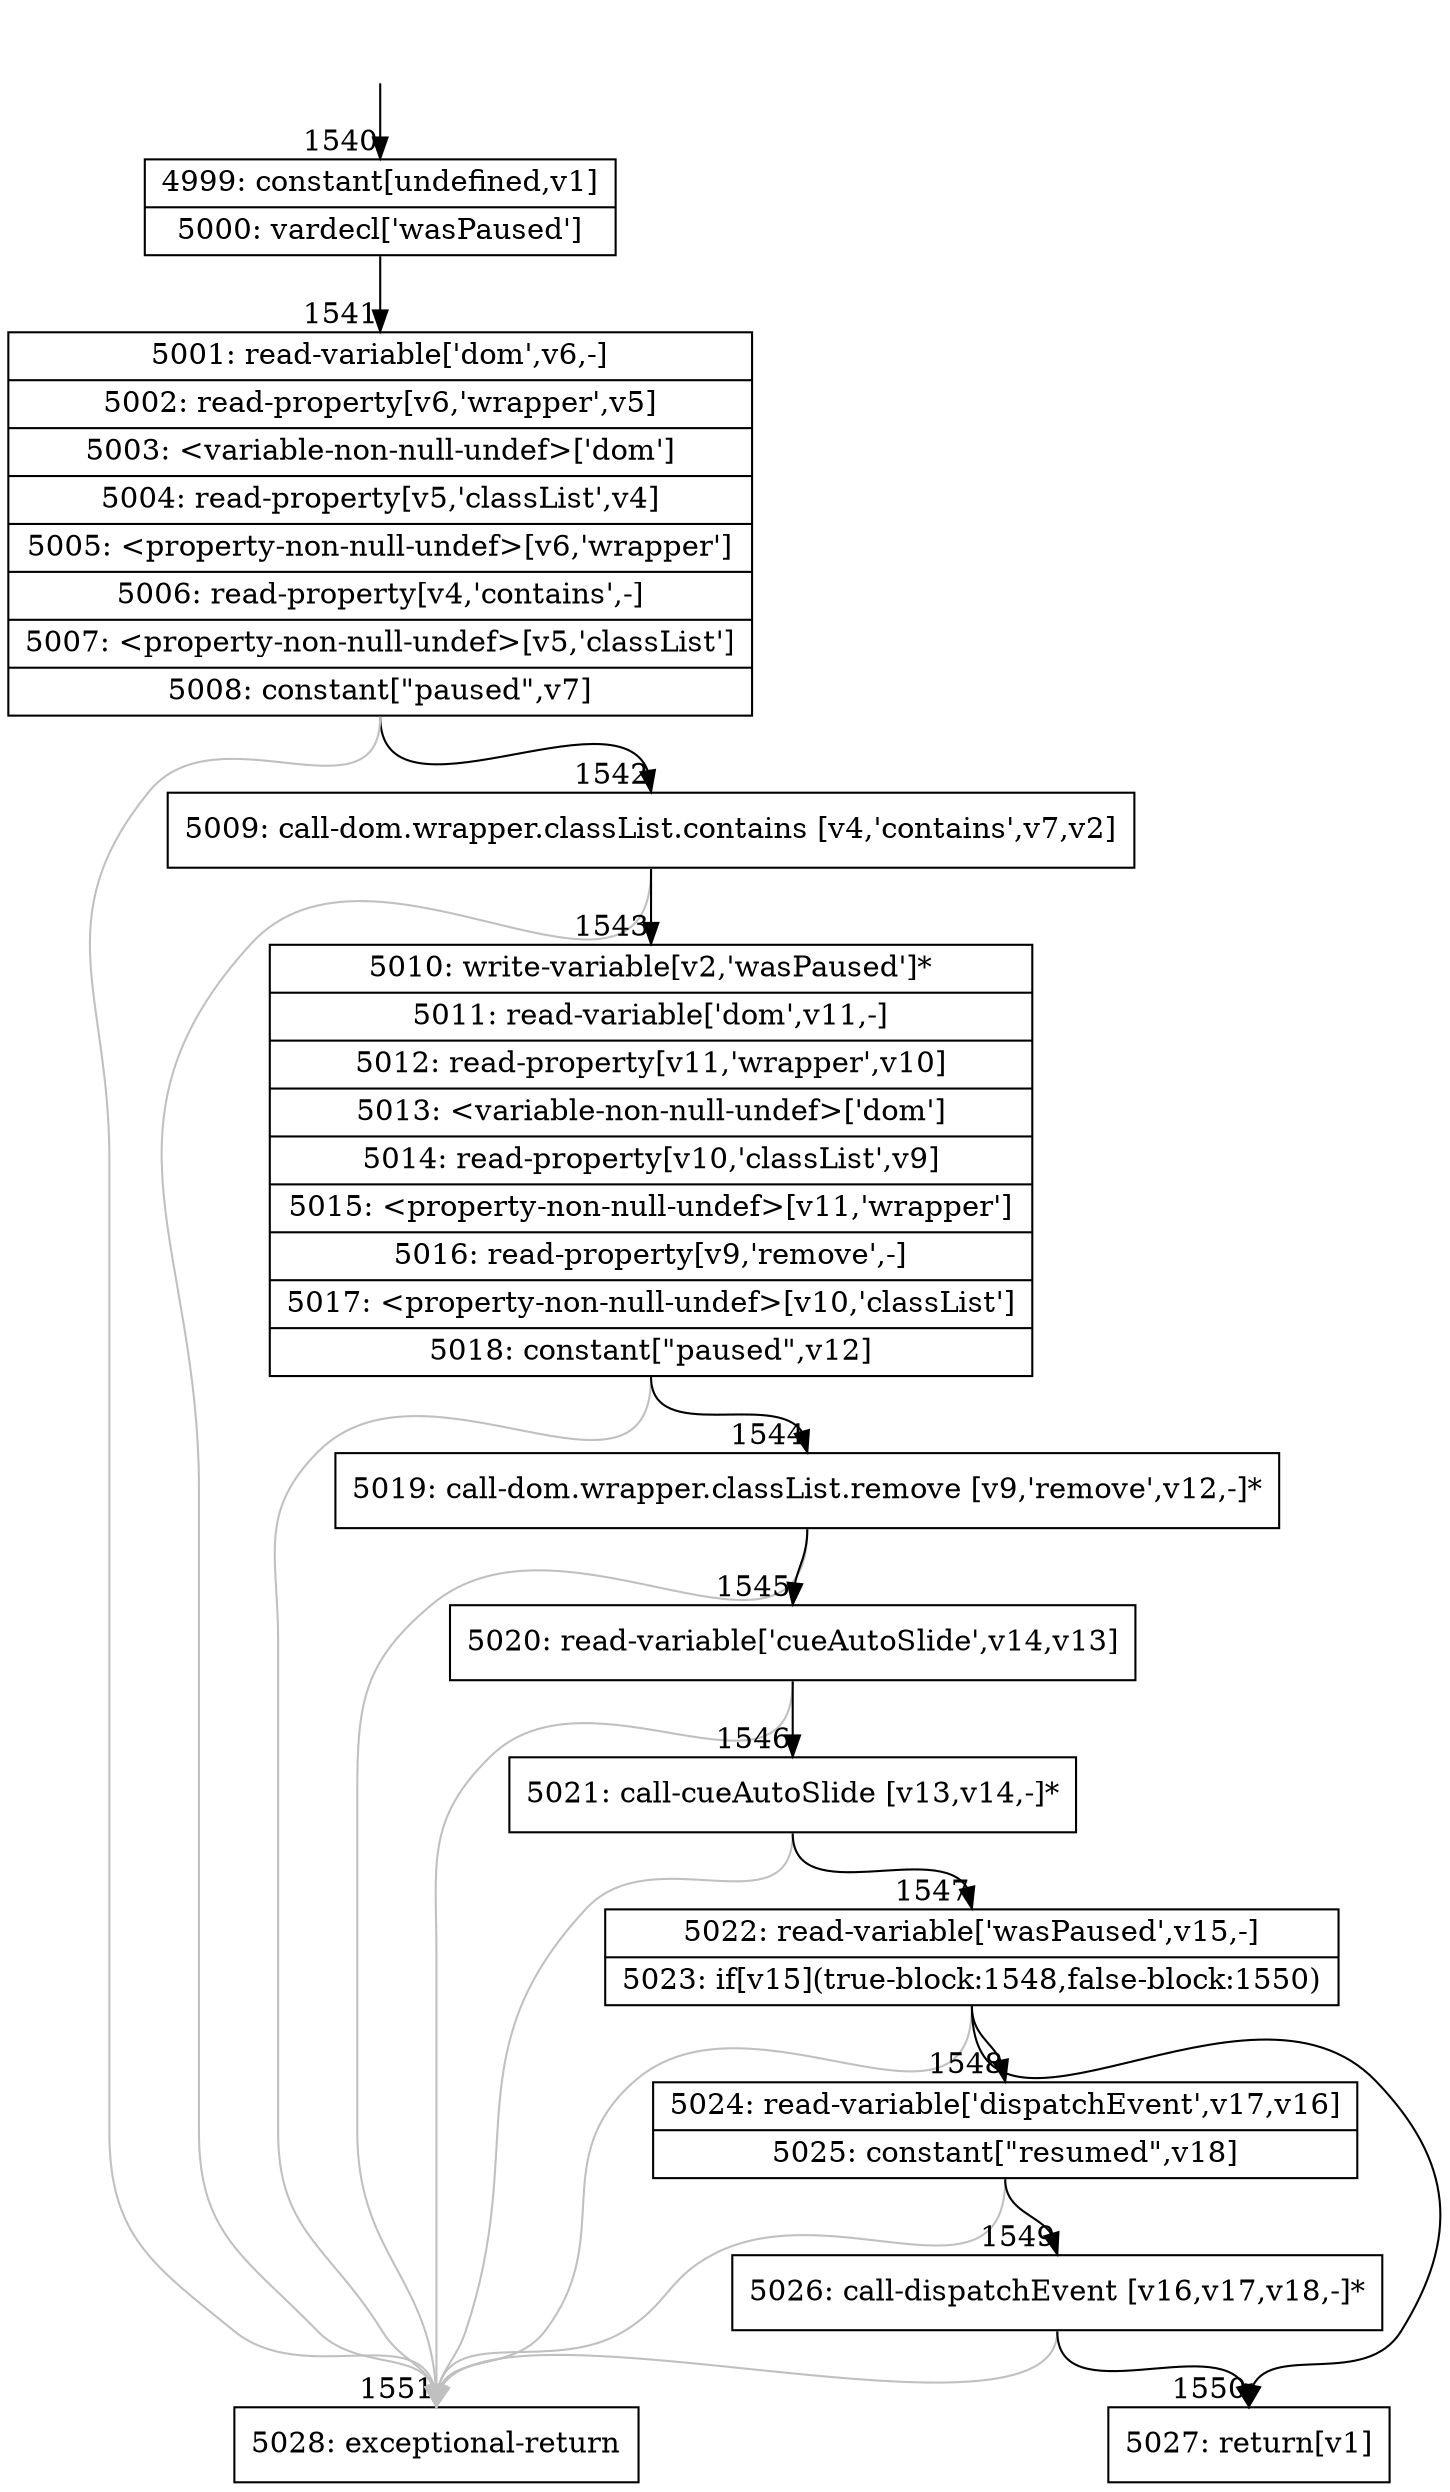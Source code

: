 digraph {
rankdir="TD"
BB_entry102[shape=none,label=""];
BB_entry102 -> BB1540 [tailport=s, headport=n, headlabel="    1540"]
BB1540 [shape=record label="{4999: constant[undefined,v1]|5000: vardecl['wasPaused']}" ] 
BB1540 -> BB1541 [tailport=s, headport=n, headlabel="      1541"]
BB1541 [shape=record label="{5001: read-variable['dom',v6,-]|5002: read-property[v6,'wrapper',v5]|5003: \<variable-non-null-undef\>['dom']|5004: read-property[v5,'classList',v4]|5005: \<property-non-null-undef\>[v6,'wrapper']|5006: read-property[v4,'contains',-]|5007: \<property-non-null-undef\>[v5,'classList']|5008: constant[\"paused\",v7]}" ] 
BB1541 -> BB1542 [tailport=s, headport=n, headlabel="      1542"]
BB1541 -> BB1551 [tailport=s, headport=n, color=gray, headlabel="      1551"]
BB1542 [shape=record label="{5009: call-dom.wrapper.classList.contains [v4,'contains',v7,v2]}" ] 
BB1542 -> BB1543 [tailport=s, headport=n, headlabel="      1543"]
BB1542 -> BB1551 [tailport=s, headport=n, color=gray]
BB1543 [shape=record label="{5010: write-variable[v2,'wasPaused']*|5011: read-variable['dom',v11,-]|5012: read-property[v11,'wrapper',v10]|5013: \<variable-non-null-undef\>['dom']|5014: read-property[v10,'classList',v9]|5015: \<property-non-null-undef\>[v11,'wrapper']|5016: read-property[v9,'remove',-]|5017: \<property-non-null-undef\>[v10,'classList']|5018: constant[\"paused\",v12]}" ] 
BB1543 -> BB1544 [tailport=s, headport=n, headlabel="      1544"]
BB1543 -> BB1551 [tailport=s, headport=n, color=gray]
BB1544 [shape=record label="{5019: call-dom.wrapper.classList.remove [v9,'remove',v12,-]*}" ] 
BB1544 -> BB1545 [tailport=s, headport=n, headlabel="      1545"]
BB1544 -> BB1551 [tailport=s, headport=n, color=gray]
BB1545 [shape=record label="{5020: read-variable['cueAutoSlide',v14,v13]}" ] 
BB1545 -> BB1546 [tailport=s, headport=n, headlabel="      1546"]
BB1545 -> BB1551 [tailport=s, headport=n, color=gray]
BB1546 [shape=record label="{5021: call-cueAutoSlide [v13,v14,-]*}" ] 
BB1546 -> BB1547 [tailport=s, headport=n, headlabel="      1547"]
BB1546 -> BB1551 [tailport=s, headport=n, color=gray]
BB1547 [shape=record label="{5022: read-variable['wasPaused',v15,-]|5023: if[v15](true-block:1548,false-block:1550)}" ] 
BB1547 -> BB1548 [tailport=s, headport=n, headlabel="      1548"]
BB1547 -> BB1550 [tailport=s, headport=n, headlabel="      1550"]
BB1547 -> BB1551 [tailport=s, headport=n, color=gray]
BB1548 [shape=record label="{5024: read-variable['dispatchEvent',v17,v16]|5025: constant[\"resumed\",v18]}" ] 
BB1548 -> BB1549 [tailport=s, headport=n, headlabel="      1549"]
BB1548 -> BB1551 [tailport=s, headport=n, color=gray]
BB1549 [shape=record label="{5026: call-dispatchEvent [v16,v17,v18,-]*}" ] 
BB1549 -> BB1550 [tailport=s, headport=n]
BB1549 -> BB1551 [tailport=s, headport=n, color=gray]
BB1550 [shape=record label="{5027: return[v1]}" ] 
BB1551 [shape=record label="{5028: exceptional-return}" ] 
//#$~ 1959
}
